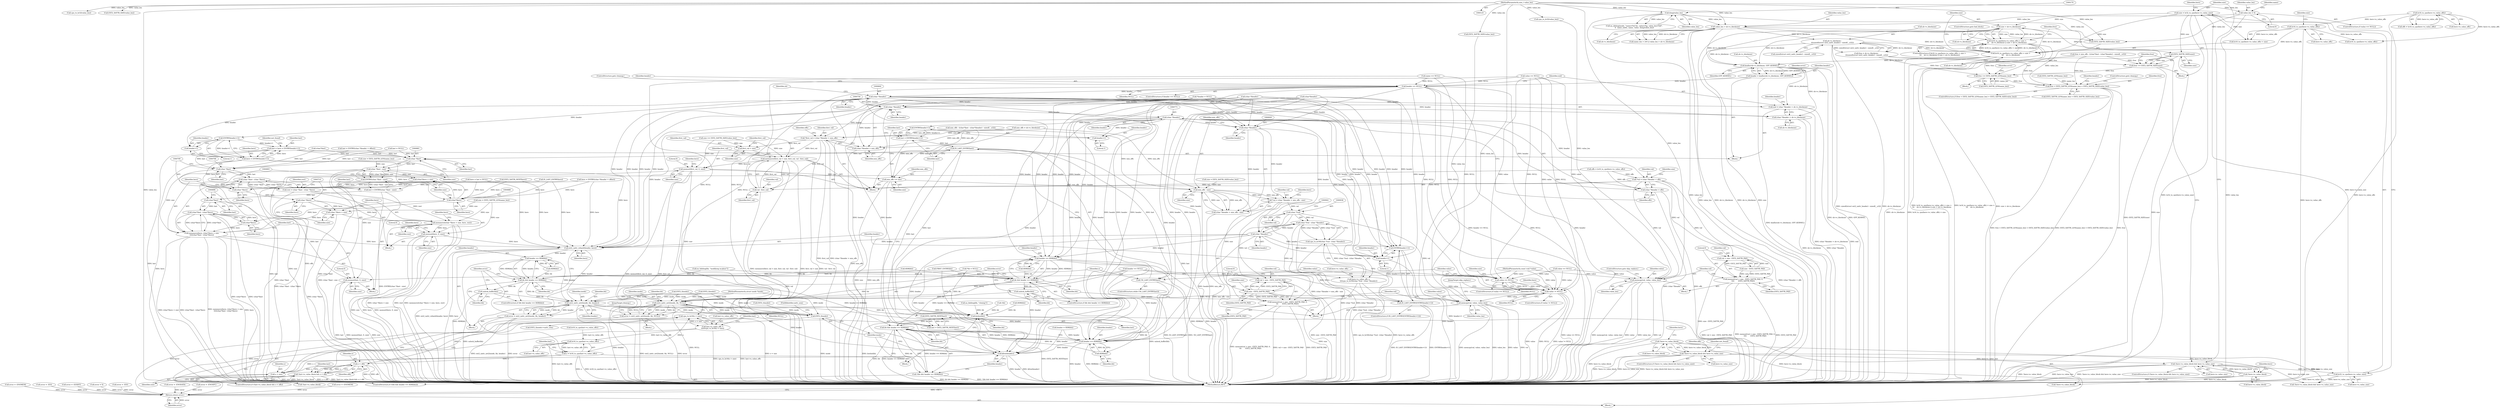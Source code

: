 digraph "0_linux_be0726d33cb8f411945884664924bed3cb8c70ee_10@pointer" {
"1000509" [label="(Call,size > sb->s_blocksize)"];
"1000491" [label="(Call,size = le32_to_cpu(here->e_value_size))"];
"1000493" [label="(Call,le32_to_cpu(here->e_value_size))"];
"1000481" [label="(Call,!here->e_value_block && here->e_value_size)"];
"1000482" [label="(Call,!here->e_value_block)"];
"1000312" [label="(Call,!here->e_value_block)"];
"1000311" [label="(Call,!here->e_value_block && here->e_value_size)"];
"1000499" [label="(Call,le16_to_cpu(here->e_value_offs) + size > \n\t\t\t    sb->s_blocksize)"];
"1000501" [label="(Call,le16_to_cpu(here->e_value_offs))"];
"1000323" [label="(Call,le16_to_cpu(here->e_value_offs))"];
"1000435" [label="(Call,sb->s_blocksize -\n\t\t\tsizeof(struct ext2_xattr_header) - sizeof(__u32))"];
"1000195" [label="(Call,value_len > sb->s_blocksize)"];
"1000169" [label="(Call,(long)value_len)"];
"1000130" [label="(MethodParameterIn,size_t value_len)"];
"1000176" [label="(Call,value_len = 0)"];
"1000498" [label="(Call,le16_to_cpu(here->e_value_offs) + size > \n\t\t\t    sb->s_blocksize || size > sb->s_blocksize)"];
"1000517" [label="(Call,EXT2_XATTR_SIZE(size))"];
"1000515" [label="(Call,free += EXT2_XATTR_SIZE(size))"];
"1000519" [label="(Call,free += EXT2_XATTR_LEN(name_len))"];
"1000528" [label="(Call,free < EXT2_XATTR_LEN(name_len) + EXT2_XATTR_SIZE(value_len))"];
"1000646" [label="(Call,kzalloc(sb->s_blocksize, GFP_KERNEL))"];
"1000644" [label="(Call,header = kzalloc(sb->s_blocksize, GFP_KERNEL))"];
"1000656" [label="(Call,header == NULL)"];
"1000663" [label="(Call,(char *)header)"];
"1000660" [label="(Call,end = (char *)header + sb->s_blocksize)"];
"1000662" [label="(Call,(char *)header + sb->s_blocksize)"];
"1000689" [label="(Call,ENTRY(header+1))"];
"1000685" [label="(Call,last = here = ENTRY(header+1))"];
"1000705" [label="(Call,(char *)last)"];
"1000704" [label="(Call,(char *)last - (char *)here)"];
"1000702" [label="(Call,rest = (char *)last - (char *)here)"];
"1000711" [label="(Call,memmove((char *)here + size, here, rest))"];
"1000719" [label="(Call,memset(here, 0, size))"];
"1000980" [label="(Call,ext2_xattr_rehash(header, here))"];
"1000986" [label="(Call,header == HDR(bh))"];
"1000984" [label="(Call,bh && header == HDR(bh))"];
"1000990" [label="(Call,unlock_buffer(bh))"];
"1000994" [label="(Call,ext2_xattr_set2(inode, bh, header))"];
"1000992" [label="(Call,error = ext2_xattr_set2(inode, bh, header))"];
"1001017" [label="(Return,return error;)"];
"1000999" [label="(Call,brelse(bh))"];
"1001003" [label="(Call,bh && header == HDR(bh))"];
"1001002" [label="(Call,!(bh && header == HDR(bh)))"];
"1001007" [label="(Call,HDR(bh))"];
"1001005" [label="(Call,header == HDR(bh))"];
"1001009" [label="(Call,kfree(header))"];
"1001014" [label="(Call,EXT2_I(inode))"];
"1000880" [label="(Call,(char *)last)"];
"1000879" [label="(Call,(char *)last - size)"];
"1000878" [label="(Call,ENTRY((char *)last - size))"];
"1000876" [label="(Call,last = ENTRY((char *)last - size))"];
"1000892" [label="(Call,(char*)last)"];
"1000891" [label="(Call,(char*)last - (char*)here)"];
"1000884" [label="(Call,memmove(here, (char*)here + size,\n\t\t\t\t(char*)last - (char*)here))"];
"1000898" [label="(Call,memset(last, 0, size))"];
"1000886" [label="(Call,(char*)here + size)"];
"1000687" [label="(Call,here = ENTRY(header+1))"];
"1000708" [label="(Call,(char *)here)"];
"1000713" [label="(Call,(char *)here)"];
"1000712" [label="(Call,(char *)here + size)"];
"1000887" [label="(Call,(char*)here)"];
"1000895" [label="(Call,(char*)here)"];
"1000690" [label="(Call,header+1)"];
"1000755" [label="(Call,(char *)header)"];
"1000752" [label="(Call,*first_val = (char *)header + min_offs)"];
"1000807" [label="(Call,memmove(first_val + size, first_val, val - first_val))"];
"1000815" [label="(Call,memset(first_val, 0, size))"];
"1000824" [label="(Call,min_offs += size)"];
"1000928" [label="(Call,min_offs - size)"];
"1000922" [label="(Call,*val = (char *)header + min_offs - size)"];
"1000937" [label="(Call,(char *)val)"];
"1000936" [label="(Call,(char *)val - (char *)header)"];
"1000935" [label="(Call,cpu_to_le16((char *)val - (char *)header))"];
"1000931" [label="(Call,here->e_value_offs =\n\t\t\t\tcpu_to_le16((char *)val - (char *)header))"];
"1000943" [label="(Call,memset(val + size - EXT2_XATTR_PAD, 0,\n\t\t\t       EXT2_XATTR_PAD))"];
"1000944" [label="(Call,val + size - EXT2_XATTR_PAD)"];
"1000951" [label="(Call,memcpy(val, value, value_len))"];
"1000924" [label="(Call,(char *)header + min_offs - size)"];
"1000946" [label="(Call,size - EXT2_XATTR_PAD)"];
"1000858" [label="(Call,cpu_to_le16(o + size))"];
"1000854" [label="(Call,last->e_value_offs =\n\t\t\t\t\t\tcpu_to_le16(o + size))"];
"1000841" [label="(Call,le16_to_cpu(last->e_value_offs))"];
"1000839" [label="(Call,o = le16_to_cpu(last->e_value_offs))"];
"1000851" [label="(Call,o < offs)"];
"1000846" [label="(Call,!last->e_value_block && o < offs)"];
"1000859" [label="(Call,o + size)"];
"1000808" [label="(Call,first_val + size)"];
"1000812" [label="(Call,val - first_val)"];
"1000754" [label="(Call,(char *)header + min_offs)"];
"1000770" [label="(Call,(char *)header)"];
"1000767" [label="(Call,*val = (char *)header + offs)"];
"1000794" [label="(Call,memset(val + size - EXT2_XATTR_PAD, 0,\n\t\t\t\t       EXT2_XATTR_PAD))"];
"1000795" [label="(Call,val + size - EXT2_XATTR_PAD)"];
"1000802" [label="(Call,memcpy(val, value, value_len))"];
"1000769" [label="(Call,(char *)header + offs)"];
"1000829" [label="(Call,ENTRY(header+1))"];
"1000827" [label="(Call,last = ENTRY(header+1))"];
"1000835" [label="(Call,IS_LAST_ENTRY(last))"];
"1000834" [label="(Call,!IS_LAST_ENTRY(last))"];
"1000864" [label="(Call,EXT2_XATTR_NEXT(last))"];
"1000862" [label="(Call,last = EXT2_XATTR_NEXT(last))"];
"1000830" [label="(Call,header+1)"];
"1000925" [label="(Call,(char *)header)"];
"1000940" [label="(Call,(char *)header)"];
"1000958" [label="(Call,ENTRY(header+1))"];
"1000957" [label="(Call,IS_LAST_ENTRY(ENTRY(header+1)))"];
"1000959" [label="(Call,header+1)"];
"1000966" [label="(Call,header == HDR(bh))"];
"1000964" [label="(Call,bh && header == HDR(bh))"];
"1000970" [label="(Call,unlock_buffer(bh))"];
"1000974" [label="(Call,ext2_xattr_set2(inode, bh, NULL))"];
"1000972" [label="(Call,error = ext2_xattr_set2(inode, bh, NULL))"];
"1000867" [label="(Call,value == NULL)"];
"1000903" [label="(Call,value != NULL)"];
"1000742" [label="(Call,!here->e_value_block && here->e_value_size)"];
"1000645" [label="(Identifier,header)"];
"1000126" [label="(MethodParameterIn,struct inode *inode)"];
"1000966" [label="(Call,header == HDR(bh))"];
"1000692" [label="(Literal,1)"];
"1000499" [label="(Call,le16_to_cpu(here->e_value_offs) + size > \n\t\t\t    sb->s_blocksize)"];
"1000801" [label="(Identifier,EXT2_XATTR_PAD)"];
"1000944" [label="(Call,val + size - EXT2_XATTR_PAD)"];
"1000858" [label="(Call,cpu_to_le16(o + size))"];
"1000953" [label="(Identifier,value)"];
"1000503" [label="(Identifier,here)"];
"1000530" [label="(Call,EXT2_XATTR_LEN(name_len) + EXT2_XATTR_SIZE(value_len))"];
"1000968" [label="(Call,HDR(bh))"];
"1000861" [label="(Identifier,size)"];
"1000655" [label="(ControlStructure,if (header == NULL))"];
"1000834" [label="(Call,!IS_LAST_ENTRY(last))"];
"1000707" [label="(Identifier,last)"];
"1001009" [label="(Call,kfree(header))"];
"1000685" [label="(Call,last = here = ENTRY(header+1))"];
"1000718" [label="(Identifier,rest)"];
"1000197" [label="(Call,sb->s_blocksize)"];
"1000965" [label="(Identifier,bh)"];
"1000491" [label="(Call,size = le32_to_cpu(here->e_value_size))"];
"1000901" [label="(Identifier,size)"];
"1000932" [label="(Call,here->e_value_offs)"];
"1000312" [label="(Call,!here->e_value_block)"];
"1000452" [label="(Call,error = -ENODATA)"];
"1000493" [label="(Call,le32_to_cpu(here->e_value_size))"];
"1000988" [label="(Call,HDR(bh))"];
"1000943" [label="(Call,memset(val + size - EXT2_XATTR_PAD, 0,\n\t\t\t       EXT2_XATTR_PAD))"];
"1000813" [label="(Identifier,val)"];
"1000446" [label="(Call,last = NULL)"];
"1000140" [label="(Call,*bh = NULL)"];
"1000520" [label="(Identifier,free)"];
"1000783" [label="(Call,size == EXT2_XATTR_SIZE(value_len))"];
"1000767" [label="(Call,*val = (char *)header + offs)"];
"1000646" [label="(Call,kzalloc(sb->s_blocksize, GFP_KERNEL))"];
"1000971" [label="(Identifier,bh)"];
"1000665" [label="(Identifier,header)"];
"1000470" [label="(Block,)"];
"1000487" [label="(Identifier,here)"];
"1000480" [label="(ControlStructure,if (!here->e_value_block && here->e_value_size))"];
"1000841" [label="(Call,le16_to_cpu(last->e_value_offs))"];
"1000805" [label="(Identifier,value_len)"];
"1000708" [label="(Call,(char *)here)"];
"1000911" [label="(Call,cpu_to_le32(value_len))"];
"1000435" [label="(Call,sb->s_blocksize -\n\t\t\tsizeof(struct ext2_xattr_header) - sizeof(__u32))"];
"1000500" [label="(Call,le16_to_cpu(here->e_value_offs) + size)"];
"1000892" [label="(Call,(char*)last)"];
"1000931" [label="(Call,here->e_value_offs =\n\t\t\t\tcpu_to_le16((char *)val - (char *)header))"];
"1000537" [label="(Identifier,header)"];
"1000529" [label="(Identifier,free)"];
"1000964" [label="(Call,bh && header == HDR(bh))"];
"1000867" [label="(Call,value == NULL)"];
"1000523" [label="(Call,error = -ENOSPC)"];
"1000667" [label="(Identifier,sb)"];
"1000792" [label="(Call,cpu_to_le32(value_len))"];
"1000970" [label="(Call,unlock_buffer(bh))"];
"1000752" [label="(Call,*first_val = (char *)header + min_offs)"];
"1000586" [label="(Call,error = -ENOMEM)"];
"1001005" [label="(Call,header == HDR(bh))"];
"1000909" [label="(Identifier,here)"];
"1000291" [label="(Call,FIRST_ENTRY(bh))"];
"1001018" [label="(Identifier,error)"];
"1000973" [label="(Identifier,error)"];
"1000531" [label="(Call,EXT2_XATTR_LEN(name_len))"];
"1001019" [label="(MethodReturn,RET)"];
"1000957" [label="(Call,IS_LAST_ENTRY(ENTRY(header+1)))"];
"1000703" [label="(Identifier,rest)"];
"1000984" [label="(Call,bh && header == HDR(bh))"];
"1000647" [label="(Call,sb->s_blocksize)"];
"1000335" [label="(Identifier,not_found)"];
"1000524" [label="(Identifier,error)"];
"1000173" [label="(Call,value == NULL)"];
"1001017" [label="(Return,return error;)"];
"1000961" [label="(Literal,1)"];
"1000837" [label="(Block,)"];
"1000940" [label="(Call,(char *)header)"];
"1000321" [label="(Call,offs = le16_to_cpu(here->e_value_offs))"];
"1000671" [label="(Identifier,header)"];
"1000423" [label="(Call,(char*)last)"];
"1000719" [label="(Call,memset(here, 0, size))"];
"1000510" [label="(Identifier,size)"];
"1000772" [label="(Identifier,header)"];
"1000528" [label="(Call,free < EXT2_XATTR_LEN(name_len) + EXT2_XATTR_SIZE(value_len))"];
"1000172" [label="(ControlStructure,if (value == NULL))"];
"1000697" [label="(Call,size = EXT2_XATTR_LEN(name_len))"];
"1001015" [label="(Identifier,inode)"];
"1000433" [label="(Call,free = sb->s_blocksize -\n\t\t\tsizeof(struct ext2_xattr_header) - sizeof(__u32))"];
"1000890" [label="(Identifier,size)"];
"1000897" [label="(Identifier,here)"];
"1000651" [label="(Call,error = -ENOMEM)"];
"1000832" [label="(Literal,1)"];
"1000809" [label="(Identifier,first_val)"];
"1000711" [label="(Call,memmove((char *)here + size, here, rest))"];
"1000444" [label="(Call,here = last = NULL)"];
"1000511" [label="(Call,sb->s_blocksize)"];
"1000855" [label="(Call,last->e_value_offs)"];
"1000836" [label="(Identifier,last)"];
"1000974" [label="(Call,ext2_xattr_set2(inode, bh, NULL))"];
"1000891" [label="(Call,(char*)last - (char*)here)"];
"1000902" [label="(ControlStructure,if (value != NULL))"];
"1000465" [label="(Call,value == NULL)"];
"1000762" [label="(Call,le16_to_cpu(here->e_value_offs))"];
"1000951" [label="(Call,memcpy(val, value, value_len))"];
"1001001" [label="(ControlStructure,if (!(bh && header == HDR(bh))))"];
"1000785" [label="(Call,EXT2_XATTR_SIZE(value_len))"];
"1000281" [label="(Call,EXT2_I(inode))"];
"1000666" [label="(Call,sb->s_blocksize)"];
"1000657" [label="(Identifier,header)"];
"1000950" [label="(Identifier,EXT2_XATTR_PAD)"];
"1000494" [label="(Call,here->e_value_size)"];
"1000171" [label="(Identifier,value_len)"];
"1000694" [label="(Identifier,not_found)"];
"1000933" [label="(Identifier,here)"];
"1001008" [label="(Identifier,bh)"];
"1000958" [label="(Call,ENTRY(header+1))"];
"1001007" [label="(Call,HDR(bh))"];
"1000853" [label="(Identifier,offs)"];
"1000860" [label="(Identifier,o)"];
"1000690" [label="(Call,header+1)"];
"1000919" [label="(Call,EXT2_XATTR_SIZE(value_len))"];
"1000831" [label="(Identifier,header)"];
"1000323" [label="(Call,le16_to_cpu(here->e_value_offs))"];
"1000796" [label="(Identifier,val)"];
"1000898" [label="(Call,memset(last, 0, size))"];
"1001016" [label="(FieldIdentifier,xattr_sem)"];
"1000962" [label="(Block,)"];
"1000854" [label="(Call,last->e_value_offs =\n\t\t\t\t\t\tcpu_to_le16(o + size))"];
"1000501" [label="(Call,le16_to_cpu(here->e_value_offs))"];
"1000840" [label="(Identifier,o)"];
"1000691" [label="(Identifier,header)"];
"1000830" [label="(Call,header+1)"];
"1000994" [label="(Call,ext2_xattr_set2(inode, bh, header))"];
"1001010" [label="(Identifier,header)"];
"1000915" [label="(Block,)"];
"1000845" [label="(ControlStructure,if (!last->e_value_block && o < offs))"];
"1000514" [label="(ControlStructure,goto bad_block;)"];
"1000191" [label="(Call,name_len > 255 || value_len > sb->s_blocksize)"];
"1000482" [label="(Call,!here->e_value_block)"];
"1000695" [label="(Block,)"];
"1000725" [label="(Identifier,here)"];
"1000879" [label="(Call,(char *)last - size)"];
"1000929" [label="(Identifier,min_offs)"];
"1000859" [label="(Call,o + size)"];
"1000812" [label="(Call,val - first_val)"];
"1000439" [label="(Call,sizeof(struct ext2_xattr_header) - sizeof(__u32))"];
"1000717" [label="(Identifier,here)"];
"1000132" [label="(Block,)"];
"1000481" [label="(Call,!here->e_value_block && here->e_value_size)"];
"1000899" [label="(Identifier,last)"];
"1001006" [label="(Identifier,header)"];
"1000880" [label="(Call,(char *)last)"];
"1000757" [label="(Identifier,header)"];
"1000722" [label="(Identifier,size)"];
"1000864" [label="(Call,EXT2_XATTR_NEXT(last))"];
"1000662" [label="(Call,(char *)header + sb->s_blocksize)"];
"1000927" [label="(Identifier,header)"];
"1000527" [label="(ControlStructure,if (free < EXT2_XATTR_LEN(name_len) + EXT2_XATTR_SIZE(value_len)))"];
"1000211" [label="(Call,EXT2_I(inode))"];
"1000963" [label="(ControlStructure,if (bh && header == HDR(bh)))"];
"1000743" [label="(Call,!here->e_value_block)"];
"1000797" [label="(Call,size - EXT2_XATTR_PAD)"];
"1000807" [label="(Call,memmove(first_val + size, first_val, val - first_val))"];
"1000949" [label="(Literal,0)"];
"1000656" [label="(Call,header == NULL)"];
"1000509" [label="(Call,size > sb->s_blocksize)"];
"1000794" [label="(Call,memset(val + size - EXT2_XATTR_PAD, 0,\n\t\t\t\t       EXT2_XATTR_PAD))"];
"1000634" [label="(Call,last = ENTRY((char *)header + offset))"];
"1000894" [label="(Identifier,last)"];
"1000284" [label="(Call,error = -EIO)"];
"1000301" [label="(Call,EXT2_XATTR_NEXT(here))"];
"1000982" [label="(Identifier,here)"];
"1000643" [label="(Block,)"];
"1000129" [label="(MethodParameterIn,const void *value)"];
"1000856" [label="(Identifier,last)"];
"1001013" [label="(Call,EXT2_I(inode)->xattr_sem)"];
"1000976" [label="(Identifier,bh)"];
"1000905" [label="(Identifier,NULL)"];
"1000754" [label="(Call,(char *)header + min_offs)"];
"1000317" [label="(Identifier,here)"];
"1000849" [label="(Identifier,last)"];
"1000246" [label="(Call,HDR(bh))"];
"1000178" [label="(Literal,0)"];
"1000560" [label="(Call,ea_bdebug(bh, \"modifying in-place\"))"];
"1000506" [label="(Call,sb->s_blocksize)"];
"1000828" [label="(Identifier,last)"];
"1000936" [label="(Call,(char *)val - (char *)header)"];
"1000806" [label="(ControlStructure,goto skip_replace;)"];
"1000873" [label="(Identifier,size)"];
"1000489" [label="(Block,)"];
"1000939" [label="(Identifier,val)"];
"1000689" [label="(Call,ENTRY(header+1))"];
"1000702" [label="(Call,rest = (char *)last - (char *)here)"];
"1000981" [label="(Identifier,header)"];
"1000955" [label="(JumpTarget,skip_replace:)"];
"1000196" [label="(Identifier,value_len)"];
"1000870" [label="(Block,)"];
"1000877" [label="(Identifier,last)"];
"1000996" [label="(Identifier,bh)"];
"1000295" [label="(Call,IS_LAST_ENTRY(here))"];
"1000516" [label="(Identifier,free)"];
"1000975" [label="(Identifier,inode)"];
"1000959" [label="(Call,header+1)"];
"1000483" [label="(Call,here->e_value_block)"];
"1000923" [label="(Identifier,val)"];
"1000980" [label="(Call,ext2_xattr_rehash(header, here))"];
"1000983" [label="(ControlStructure,if (bh && header == HDR(bh)))"];
"1000518" [label="(Identifier,size)"];
"1000519" [label="(Call,free += EXT2_XATTR_LEN(name_len))"];
"1000597" [label="(Call,HDR(bh))"];
"1000922" [label="(Call,*val = (char *)header + min_offs - size)"];
"1000935" [label="(Call,cpu_to_le16((char *)val - (char *)header))"];
"1000650" [label="(Identifier,GFP_KERNEL)"];
"1001002" [label="(Call,!(bh && header == HDR(bh)))"];
"1000811" [label="(Identifier,first_val)"];
"1000773" [label="(Identifier,offs)"];
"1000808" [label="(Call,first_val + size)"];
"1000895" [label="(Call,(char*)here)"];
"1000885" [label="(Identifier,here)"];
"1000169" [label="(Call,(long)value_len)"];
"1000993" [label="(Identifier,error)"];
"1000990" [label="(Call,unlock_buffer(bh))"];
"1000803" [label="(Identifier,val)"];
"1000498" [label="(Call,le16_to_cpu(here->e_value_offs) + size > \n\t\t\t    sb->s_blocksize || size > sb->s_blocksize)"];
"1000638" [label="(Call,(char *)header)"];
"1000967" [label="(Identifier,header)"];
"1000999" [label="(Call,brelse(bh))"];
"1000426" [label="(Call,(char*)header)"];
"1000591" [label="(Call,header == NULL)"];
"1000760" [label="(Call,offs = le16_to_cpu(here->e_value_offs))"];
"1000795" [label="(Call,val + size - EXT2_XATTR_PAD)"];
"1000177" [label="(Identifier,value_len)"];
"1000868" [label="(Identifier,value)"];
"1000660" [label="(Call,end = (char *)header + sb->s_blocksize)"];
"1000946" [label="(Call,size - EXT2_XATTR_PAD)"];
"1000195" [label="(Call,value_len > sb->s_blocksize)"];
"1000130" [label="(MethodParameterIn,size_t value_len)"];
"1000824" [label="(Call,min_offs += size)"];
"1000316" [label="(Call,here->e_value_size)"];
"1000712" [label="(Call,(char *)here + size)"];
"1000887" [label="(Call,(char*)here)"];
"1000997" [label="(Identifier,header)"];
"1000800" [label="(Literal,0)"];
"1000721" [label="(Literal,0)"];
"1000930" [label="(Identifier,size)"];
"1000882" [label="(Identifier,last)"];
"1000659" [label="(ControlStructure,goto cleanup;)"];
"1000517" [label="(Call,EXT2_XATTR_SIZE(size))"];
"1000403" [label="(Call,le16_to_cpu(last->e_value_offs))"];
"1000644" [label="(Call,header = kzalloc(sb->s_blocksize, GFP_KERNEL))"];
"1000686" [label="(Identifier,last)"];
"1000816" [label="(Identifier,first_val)"];
"1000688" [label="(Identifier,here)"];
"1000492" [label="(Identifier,size)"];
"1000815" [label="(Call,memset(first_val, 0, size))"];
"1000827" [label="(Call,last = ENTRY(header+1))"];
"1000770" [label="(Call,(char *)header)"];
"1000835" [label="(Call,IS_LAST_ENTRY(last))"];
"1000713" [label="(Call,(char *)here)"];
"1000954" [label="(Identifier,value_len)"];
"1000865" [label="(Identifier,last)"];
"1000324" [label="(Call,here->e_value_offs)"];
"1000998" [label="(JumpTarget,cleanup:)"];
"1000817" [label="(Literal,0)"];
"1000948" [label="(Identifier,EXT2_XATTR_PAD)"];
"1000471" [label="(Call,error = -EEXIST)"];
"1001000" [label="(Identifier,bh)"];
"1000310" [label="(ControlStructure,if (!here->e_value_block && here->e_value_size))"];
"1000715" [label="(Identifier,here)"];
"1000687" [label="(Call,here = ENTRY(header+1))"];
"1000852" [label="(Identifier,o)"];
"1000497" [label="(ControlStructure,if (le16_to_cpu(here->e_value_offs) + size > \n\t\t\t    sb->s_blocksize || size > sb->s_blocksize))"];
"1000960" [label="(Identifier,header)"];
"1000244" [label="(Call,header = HDR(bh))"];
"1000889" [label="(Identifier,here)"];
"1000804" [label="(Identifier,value)"];
"1000180" [label="(Call,name == NULL)"];
"1000461" [label="(Call,error = 0)"];
"1000942" [label="(Identifier,header)"];
"1000533" [label="(Call,EXT2_XATTR_SIZE(value_len))"];
"1000992" [label="(Call,error = ext2_xattr_set2(inode, bh, header))"];
"1000977" [label="(Identifier,NULL)"];
"1000322" [label="(Identifier,offs)"];
"1000705" [label="(Call,(char *)last)"];
"1000904" [label="(Identifier,value)"];
"1000144" [label="(Call,*header = NULL)"];
"1000436" [label="(Call,sb->s_blocksize)"];
"1000515" [label="(Call,free += EXT2_XATTR_SIZE(size))"];
"1000924" [label="(Call,(char *)header + min_offs - size)"];
"1000750" [label="(Block,)"];
"1000851" [label="(Call,o < offs)"];
"1000847" [label="(Call,!last->e_value_block)"];
"1000652" [label="(Identifier,error)"];
"1000758" [label="(Identifier,min_offs)"];
"1001004" [label="(Identifier,bh)"];
"1000886" [label="(Call,(char*)here + size)"];
"1000176" [label="(Call,value_len = 0)"];
"1000753" [label="(Identifier,first_val)"];
"1000220" [label="(Call,EXT2_I(inode))"];
"1000576" [label="(Call,ea_bdebug(bh, \"cloning\"))"];
"1001003" [label="(Call,bh && header == HDR(bh))"];
"1000313" [label="(Call,here->e_value_block)"];
"1000710" [label="(Identifier,here)"];
"1000818" [label="(Identifier,size)"];
"1000761" [label="(Identifier,offs)"];
"1000755" [label="(Call,(char *)header)"];
"1000956" [label="(ControlStructure,if (IS_LAST_ENTRY(ENTRY(header+1))))"];
"1000995" [label="(Identifier,inode)"];
"1000937" [label="(Call,(char *)val)"];
"1000945" [label="(Identifier,val)"];
"1000925" [label="(Call,(char *)header)"];
"1000952" [label="(Identifier,val)"];
"1000866" [label="(ControlStructure,if (value == NULL))"];
"1000502" [label="(Call,here->e_value_offs)"];
"1000903" [label="(Call,value != NULL)"];
"1000223" [label="(Call,error = -EIO)"];
"1000821" [label="(Identifier,here)"];
"1000769" [label="(Call,(char *)header + offs)"];
"1000716" [label="(Identifier,size)"];
"1000814" [label="(Identifier,first_val)"];
"1000862" [label="(Call,last = EXT2_XATTR_NEXT(last))"];
"1000829" [label="(Call,ENTRY(header+1))"];
"1000617" [label="(Call,here = ENTRY((char *)header + offset))"];
"1000419" [label="(Call,min_offs - ((char*)last - (char*)header) - sizeof(__u32))"];
"1000658" [label="(Identifier,NULL)"];
"1000846" [label="(Call,!last->e_value_block && o < offs)"];
"1000768" [label="(Identifier,val)"];
"1000991" [label="(Identifier,bh)"];
"1000810" [label="(Identifier,size)"];
"1000869" [label="(Identifier,NULL)"];
"1000884" [label="(Call,memmove(here, (char*)here + size,\n\t\t\t\t(char*)last - (char*)here))"];
"1000985" [label="(Identifier,bh)"];
"1000802" [label="(Call,memcpy(val, value, value_len))"];
"1000505" [label="(Identifier,size)"];
"1000720" [label="(Identifier,here)"];
"1000825" [label="(Identifier,min_offs)"];
"1000842" [label="(Call,last->e_value_offs)"];
"1000704" [label="(Call,(char *)last - (char *)here)"];
"1000883" [label="(Identifier,size)"];
"1000928" [label="(Call,min_offs - size)"];
"1000535" [label="(ControlStructure,goto cleanup;)"];
"1000972" [label="(Call,error = ext2_xattr_set2(inode, bh, NULL))"];
"1000787" [label="(Block,)"];
"1000900" [label="(Literal,0)"];
"1000163" [label="(Call,ea_idebug(inode, \"name=%d.%s, value=%p, value_len=%ld\",\n\t\t  name_index, name, value, (long)value_len))"];
"1000311" [label="(Call,!here->e_value_block && here->e_value_size)"];
"1000661" [label="(Identifier,end)"];
"1000776" [label="(Identifier,size)"];
"1000833" [label="(ControlStructure,while (!IS_LAST_ENTRY(last)))"];
"1000878" [label="(Call,ENTRY((char *)last - size))"];
"1000417" [label="(Call,free = min_offs - ((char*)last - (char*)header) - sizeof(__u32))"];
"1000663" [label="(Call,(char *)header)"];
"1000839" [label="(Call,o = le16_to_cpu(last->e_value_offs))"];
"1000917" [label="(Call,size = EXT2_XATTR_SIZE(value_len))"];
"1000181" [label="(Identifier,name)"];
"1001014" [label="(Call,EXT2_I(inode))"];
"1000521" [label="(Call,EXT2_XATTR_LEN(name_len))"];
"1000486" [label="(Call,here->e_value_size)"];
"1000979" [label="(Block,)"];
"1000986" [label="(Call,header == HDR(bh))"];
"1000152" [label="(Call,min_offs = sb->s_blocksize)"];
"1000872" [label="(Call,size = EXT2_XATTR_LEN(name_len))"];
"1000826" [label="(Identifier,size)"];
"1000947" [label="(Identifier,size)"];
"1000876" [label="(Call,last = ENTRY((char *)last - size))"];
"1000863" [label="(Identifier,last)"];
"1000987" [label="(Identifier,header)"];
"1000228" [label="(Call,!bh)"];
"1000509" -> "1000498"  [label="AST: "];
"1000509" -> "1000511"  [label="CFG: "];
"1000510" -> "1000509"  [label="AST: "];
"1000511" -> "1000509"  [label="AST: "];
"1000498" -> "1000509"  [label="CFG: "];
"1000509" -> "1001019"  [label="DDG: sb->s_blocksize"];
"1000509" -> "1001019"  [label="DDG: size"];
"1000509" -> "1000498"  [label="DDG: size"];
"1000509" -> "1000498"  [label="DDG: sb->s_blocksize"];
"1000491" -> "1000509"  [label="DDG: size"];
"1000499" -> "1000509"  [label="DDG: sb->s_blocksize"];
"1000509" -> "1000517"  [label="DDG: size"];
"1000509" -> "1000646"  [label="DDG: sb->s_blocksize"];
"1000491" -> "1000489"  [label="AST: "];
"1000491" -> "1000493"  [label="CFG: "];
"1000492" -> "1000491"  [label="AST: "];
"1000493" -> "1000491"  [label="AST: "];
"1000503" -> "1000491"  [label="CFG: "];
"1000491" -> "1001019"  [label="DDG: le32_to_cpu(here->e_value_size)"];
"1000493" -> "1000491"  [label="DDG: here->e_value_size"];
"1000491" -> "1000499"  [label="DDG: size"];
"1000491" -> "1000500"  [label="DDG: size"];
"1000491" -> "1000517"  [label="DDG: size"];
"1000493" -> "1000494"  [label="CFG: "];
"1000494" -> "1000493"  [label="AST: "];
"1000493" -> "1001019"  [label="DDG: here->e_value_size"];
"1000481" -> "1000493"  [label="DDG: here->e_value_size"];
"1000493" -> "1000742"  [label="DDG: here->e_value_size"];
"1000481" -> "1000480"  [label="AST: "];
"1000481" -> "1000482"  [label="CFG: "];
"1000481" -> "1000486"  [label="CFG: "];
"1000482" -> "1000481"  [label="AST: "];
"1000486" -> "1000481"  [label="AST: "];
"1000492" -> "1000481"  [label="CFG: "];
"1000520" -> "1000481"  [label="CFG: "];
"1000481" -> "1001019"  [label="DDG: here->e_value_size"];
"1000481" -> "1001019"  [label="DDG: !here->e_value_block && here->e_value_size"];
"1000481" -> "1001019"  [label="DDG: !here->e_value_block"];
"1000482" -> "1000481"  [label="DDG: here->e_value_block"];
"1000311" -> "1000481"  [label="DDG: here->e_value_size"];
"1000481" -> "1000742"  [label="DDG: here->e_value_size"];
"1000482" -> "1000483"  [label="CFG: "];
"1000483" -> "1000482"  [label="AST: "];
"1000487" -> "1000482"  [label="CFG: "];
"1000482" -> "1001019"  [label="DDG: here->e_value_block"];
"1000312" -> "1000482"  [label="DDG: here->e_value_block"];
"1000482" -> "1000743"  [label="DDG: here->e_value_block"];
"1000312" -> "1000311"  [label="AST: "];
"1000312" -> "1000313"  [label="CFG: "];
"1000313" -> "1000312"  [label="AST: "];
"1000317" -> "1000312"  [label="CFG: "];
"1000311" -> "1000312"  [label="CFG: "];
"1000312" -> "1001019"  [label="DDG: here->e_value_block"];
"1000312" -> "1000311"  [label="DDG: here->e_value_block"];
"1000312" -> "1000743"  [label="DDG: here->e_value_block"];
"1000311" -> "1000310"  [label="AST: "];
"1000311" -> "1000316"  [label="CFG: "];
"1000316" -> "1000311"  [label="AST: "];
"1000322" -> "1000311"  [label="CFG: "];
"1000335" -> "1000311"  [label="CFG: "];
"1000311" -> "1001019"  [label="DDG: !here->e_value_block"];
"1000311" -> "1001019"  [label="DDG: here->e_value_size"];
"1000311" -> "1001019"  [label="DDG: !here->e_value_block && here->e_value_size"];
"1000311" -> "1000742"  [label="DDG: here->e_value_size"];
"1000499" -> "1000498"  [label="AST: "];
"1000499" -> "1000506"  [label="CFG: "];
"1000500" -> "1000499"  [label="AST: "];
"1000506" -> "1000499"  [label="AST: "];
"1000510" -> "1000499"  [label="CFG: "];
"1000498" -> "1000499"  [label="CFG: "];
"1000499" -> "1001019"  [label="DDG: sb->s_blocksize"];
"1000499" -> "1001019"  [label="DDG: le16_to_cpu(here->e_value_offs) + size"];
"1000499" -> "1000498"  [label="DDG: le16_to_cpu(here->e_value_offs) + size"];
"1000499" -> "1000498"  [label="DDG: sb->s_blocksize"];
"1000501" -> "1000499"  [label="DDG: here->e_value_offs"];
"1000435" -> "1000499"  [label="DDG: sb->s_blocksize"];
"1000195" -> "1000499"  [label="DDG: sb->s_blocksize"];
"1000499" -> "1000646"  [label="DDG: sb->s_blocksize"];
"1000501" -> "1000500"  [label="AST: "];
"1000501" -> "1000502"  [label="CFG: "];
"1000502" -> "1000501"  [label="AST: "];
"1000505" -> "1000501"  [label="CFG: "];
"1000501" -> "1001019"  [label="DDG: here->e_value_offs"];
"1000501" -> "1000500"  [label="DDG: here->e_value_offs"];
"1000323" -> "1000501"  [label="DDG: here->e_value_offs"];
"1000501" -> "1000762"  [label="DDG: here->e_value_offs"];
"1000323" -> "1000321"  [label="AST: "];
"1000323" -> "1000324"  [label="CFG: "];
"1000324" -> "1000323"  [label="AST: "];
"1000321" -> "1000323"  [label="CFG: "];
"1000323" -> "1001019"  [label="DDG: here->e_value_offs"];
"1000323" -> "1000321"  [label="DDG: here->e_value_offs"];
"1000323" -> "1000762"  [label="DDG: here->e_value_offs"];
"1000435" -> "1000433"  [label="AST: "];
"1000435" -> "1000439"  [label="CFG: "];
"1000436" -> "1000435"  [label="AST: "];
"1000439" -> "1000435"  [label="AST: "];
"1000433" -> "1000435"  [label="CFG: "];
"1000435" -> "1001019"  [label="DDG: sb->s_blocksize"];
"1000435" -> "1001019"  [label="DDG: sizeof(struct ext2_xattr_header) - sizeof(__u32)"];
"1000435" -> "1000433"  [label="DDG: sb->s_blocksize"];
"1000435" -> "1000433"  [label="DDG: sizeof(struct ext2_xattr_header) - sizeof(__u32)"];
"1000195" -> "1000435"  [label="DDG: sb->s_blocksize"];
"1000435" -> "1000646"  [label="DDG: sb->s_blocksize"];
"1000195" -> "1000191"  [label="AST: "];
"1000195" -> "1000197"  [label="CFG: "];
"1000196" -> "1000195"  [label="AST: "];
"1000197" -> "1000195"  [label="AST: "];
"1000191" -> "1000195"  [label="CFG: "];
"1000195" -> "1001019"  [label="DDG: sb->s_blocksize"];
"1000195" -> "1001019"  [label="DDG: value_len"];
"1000195" -> "1000191"  [label="DDG: value_len"];
"1000195" -> "1000191"  [label="DDG: sb->s_blocksize"];
"1000169" -> "1000195"  [label="DDG: value_len"];
"1000176" -> "1000195"  [label="DDG: value_len"];
"1000130" -> "1000195"  [label="DDG: value_len"];
"1000195" -> "1000533"  [label="DDG: value_len"];
"1000195" -> "1000646"  [label="DDG: sb->s_blocksize"];
"1000169" -> "1000163"  [label="AST: "];
"1000169" -> "1000171"  [label="CFG: "];
"1000170" -> "1000169"  [label="AST: "];
"1000171" -> "1000169"  [label="AST: "];
"1000163" -> "1000169"  [label="CFG: "];
"1000169" -> "1001019"  [label="DDG: value_len"];
"1000169" -> "1000163"  [label="DDG: value_len"];
"1000130" -> "1000169"  [label="DDG: value_len"];
"1000169" -> "1000533"  [label="DDG: value_len"];
"1000130" -> "1000125"  [label="AST: "];
"1000130" -> "1001019"  [label="DDG: value_len"];
"1000130" -> "1000176"  [label="DDG: value_len"];
"1000130" -> "1000533"  [label="DDG: value_len"];
"1000130" -> "1000785"  [label="DDG: value_len"];
"1000130" -> "1000792"  [label="DDG: value_len"];
"1000130" -> "1000802"  [label="DDG: value_len"];
"1000130" -> "1000911"  [label="DDG: value_len"];
"1000130" -> "1000919"  [label="DDG: value_len"];
"1000130" -> "1000951"  [label="DDG: value_len"];
"1000176" -> "1000172"  [label="AST: "];
"1000176" -> "1000178"  [label="CFG: "];
"1000177" -> "1000176"  [label="AST: "];
"1000178" -> "1000176"  [label="AST: "];
"1000181" -> "1000176"  [label="CFG: "];
"1000176" -> "1001019"  [label="DDG: value_len"];
"1000176" -> "1000533"  [label="DDG: value_len"];
"1000498" -> "1000497"  [label="AST: "];
"1000514" -> "1000498"  [label="CFG: "];
"1000516" -> "1000498"  [label="CFG: "];
"1000498" -> "1001019"  [label="DDG: size > sb->s_blocksize"];
"1000498" -> "1001019"  [label="DDG: le16_to_cpu(here->e_value_offs) + size > \n\t\t\t    sb->s_blocksize || size > sb->s_blocksize"];
"1000498" -> "1001019"  [label="DDG: le16_to_cpu(here->e_value_offs) + size > \n\t\t\t    sb->s_blocksize"];
"1000517" -> "1000515"  [label="AST: "];
"1000517" -> "1000518"  [label="CFG: "];
"1000518" -> "1000517"  [label="AST: "];
"1000515" -> "1000517"  [label="CFG: "];
"1000517" -> "1001019"  [label="DDG: size"];
"1000517" -> "1000515"  [label="DDG: size"];
"1000515" -> "1000489"  [label="AST: "];
"1000516" -> "1000515"  [label="AST: "];
"1000520" -> "1000515"  [label="CFG: "];
"1000515" -> "1001019"  [label="DDG: EXT2_XATTR_SIZE(size)"];
"1000433" -> "1000515"  [label="DDG: free"];
"1000417" -> "1000515"  [label="DDG: free"];
"1000515" -> "1000519"  [label="DDG: free"];
"1000519" -> "1000470"  [label="AST: "];
"1000519" -> "1000521"  [label="CFG: "];
"1000520" -> "1000519"  [label="AST: "];
"1000521" -> "1000519"  [label="AST: "];
"1000524" -> "1000519"  [label="CFG: "];
"1000521" -> "1000519"  [label="DDG: name_len"];
"1000433" -> "1000519"  [label="DDG: free"];
"1000417" -> "1000519"  [label="DDG: free"];
"1000519" -> "1000528"  [label="DDG: free"];
"1000528" -> "1000527"  [label="AST: "];
"1000528" -> "1000530"  [label="CFG: "];
"1000529" -> "1000528"  [label="AST: "];
"1000530" -> "1000528"  [label="AST: "];
"1000535" -> "1000528"  [label="CFG: "];
"1000537" -> "1000528"  [label="CFG: "];
"1000528" -> "1001019"  [label="DDG: free < EXT2_XATTR_LEN(name_len) + EXT2_XATTR_SIZE(value_len)"];
"1000528" -> "1001019"  [label="DDG: EXT2_XATTR_LEN(name_len) + EXT2_XATTR_SIZE(value_len)"];
"1000528" -> "1001019"  [label="DDG: free"];
"1000433" -> "1000528"  [label="DDG: free"];
"1000417" -> "1000528"  [label="DDG: free"];
"1000531" -> "1000528"  [label="DDG: name_len"];
"1000533" -> "1000528"  [label="DDG: value_len"];
"1000646" -> "1000644"  [label="AST: "];
"1000646" -> "1000650"  [label="CFG: "];
"1000647" -> "1000646"  [label="AST: "];
"1000650" -> "1000646"  [label="AST: "];
"1000644" -> "1000646"  [label="CFG: "];
"1000646" -> "1001019"  [label="DDG: GFP_KERNEL"];
"1000646" -> "1001019"  [label="DDG: sb->s_blocksize"];
"1000646" -> "1000644"  [label="DDG: sb->s_blocksize"];
"1000646" -> "1000644"  [label="DDG: GFP_KERNEL"];
"1000646" -> "1000660"  [label="DDG: sb->s_blocksize"];
"1000646" -> "1000662"  [label="DDG: sb->s_blocksize"];
"1000644" -> "1000643"  [label="AST: "];
"1000645" -> "1000644"  [label="AST: "];
"1000652" -> "1000644"  [label="CFG: "];
"1000644" -> "1001019"  [label="DDG: kzalloc(sb->s_blocksize, GFP_KERNEL)"];
"1000644" -> "1000656"  [label="DDG: header"];
"1000656" -> "1000655"  [label="AST: "];
"1000656" -> "1000658"  [label="CFG: "];
"1000657" -> "1000656"  [label="AST: "];
"1000658" -> "1000656"  [label="AST: "];
"1000659" -> "1000656"  [label="CFG: "];
"1000661" -> "1000656"  [label="CFG: "];
"1000656" -> "1001019"  [label="DDG: header == NULL"];
"1000656" -> "1001019"  [label="DDG: NULL"];
"1000656" -> "1001019"  [label="DDG: header"];
"1000180" -> "1000656"  [label="DDG: NULL"];
"1000465" -> "1000656"  [label="DDG: NULL"];
"1000656" -> "1000663"  [label="DDG: header"];
"1000656" -> "1000867"  [label="DDG: NULL"];
"1000656" -> "1000903"  [label="DDG: NULL"];
"1000656" -> "1000974"  [label="DDG: NULL"];
"1000656" -> "1001005"  [label="DDG: header"];
"1000656" -> "1001009"  [label="DDG: header"];
"1000663" -> "1000662"  [label="AST: "];
"1000663" -> "1000665"  [label="CFG: "];
"1000664" -> "1000663"  [label="AST: "];
"1000665" -> "1000663"  [label="AST: "];
"1000667" -> "1000663"  [label="CFG: "];
"1000663" -> "1000660"  [label="DDG: header"];
"1000663" -> "1000662"  [label="DDG: header"];
"1000663" -> "1000689"  [label="DDG: header"];
"1000663" -> "1000690"  [label="DDG: header"];
"1000663" -> "1000755"  [label="DDG: header"];
"1000663" -> "1000925"  [label="DDG: header"];
"1000663" -> "1000958"  [label="DDG: header"];
"1000663" -> "1000959"  [label="DDG: header"];
"1000663" -> "1000966"  [label="DDG: header"];
"1000663" -> "1000980"  [label="DDG: header"];
"1000663" -> "1001005"  [label="DDG: header"];
"1000663" -> "1001009"  [label="DDG: header"];
"1000660" -> "1000643"  [label="AST: "];
"1000660" -> "1000662"  [label="CFG: "];
"1000661" -> "1000660"  [label="AST: "];
"1000662" -> "1000660"  [label="AST: "];
"1000671" -> "1000660"  [label="CFG: "];
"1000660" -> "1001019"  [label="DDG: end"];
"1000660" -> "1001019"  [label="DDG: (char *)header + sb->s_blocksize"];
"1000662" -> "1000666"  [label="CFG: "];
"1000666" -> "1000662"  [label="AST: "];
"1000662" -> "1001019"  [label="DDG: (char *)header"];
"1000662" -> "1001019"  [label="DDG: sb->s_blocksize"];
"1000689" -> "1000687"  [label="AST: "];
"1000689" -> "1000690"  [label="CFG: "];
"1000690" -> "1000689"  [label="AST: "];
"1000687" -> "1000689"  [label="CFG: "];
"1000689" -> "1000685"  [label="DDG: header+1"];
"1000689" -> "1000687"  [label="DDG: header+1"];
"1000685" -> "1000643"  [label="AST: "];
"1000685" -> "1000687"  [label="CFG: "];
"1000686" -> "1000685"  [label="AST: "];
"1000687" -> "1000685"  [label="AST: "];
"1000694" -> "1000685"  [label="CFG: "];
"1000685" -> "1001019"  [label="DDG: last"];
"1000687" -> "1000685"  [label="DDG: here"];
"1000685" -> "1000705"  [label="DDG: last"];
"1000685" -> "1000880"  [label="DDG: last"];
"1000705" -> "1000704"  [label="AST: "];
"1000705" -> "1000707"  [label="CFG: "];
"1000706" -> "1000705"  [label="AST: "];
"1000707" -> "1000705"  [label="AST: "];
"1000709" -> "1000705"  [label="CFG: "];
"1000705" -> "1001019"  [label="DDG: last"];
"1000705" -> "1000704"  [label="DDG: last"];
"1000446" -> "1000705"  [label="DDG: last"];
"1000423" -> "1000705"  [label="DDG: last"];
"1000634" -> "1000705"  [label="DDG: last"];
"1000704" -> "1000702"  [label="AST: "];
"1000704" -> "1000708"  [label="CFG: "];
"1000708" -> "1000704"  [label="AST: "];
"1000702" -> "1000704"  [label="CFG: "];
"1000704" -> "1001019"  [label="DDG: (char *)last"];
"1000704" -> "1000702"  [label="DDG: (char *)last"];
"1000704" -> "1000702"  [label="DDG: (char *)here"];
"1000708" -> "1000704"  [label="DDG: here"];
"1000702" -> "1000695"  [label="AST: "];
"1000703" -> "1000702"  [label="AST: "];
"1000714" -> "1000702"  [label="CFG: "];
"1000702" -> "1001019"  [label="DDG: (char *)last - (char *)here"];
"1000702" -> "1000711"  [label="DDG: rest"];
"1000711" -> "1000695"  [label="AST: "];
"1000711" -> "1000718"  [label="CFG: "];
"1000712" -> "1000711"  [label="AST: "];
"1000717" -> "1000711"  [label="AST: "];
"1000718" -> "1000711"  [label="AST: "];
"1000720" -> "1000711"  [label="CFG: "];
"1000711" -> "1001019"  [label="DDG: memmove((char *)here + size, here, rest)"];
"1000711" -> "1001019"  [label="DDG: (char *)here + size"];
"1000711" -> "1001019"  [label="DDG: rest"];
"1000713" -> "1000711"  [label="DDG: here"];
"1000697" -> "1000711"  [label="DDG: size"];
"1000711" -> "1000719"  [label="DDG: here"];
"1000719" -> "1000695"  [label="AST: "];
"1000719" -> "1000722"  [label="CFG: "];
"1000720" -> "1000719"  [label="AST: "];
"1000721" -> "1000719"  [label="AST: "];
"1000722" -> "1000719"  [label="AST: "];
"1000725" -> "1000719"  [label="CFG: "];
"1000719" -> "1001019"  [label="DDG: here"];
"1000719" -> "1001019"  [label="DDG: memset(here, 0, size)"];
"1000719" -> "1001019"  [label="DDG: size"];
"1000697" -> "1000719"  [label="DDG: size"];
"1000719" -> "1000980"  [label="DDG: here"];
"1000980" -> "1000979"  [label="AST: "];
"1000980" -> "1000982"  [label="CFG: "];
"1000981" -> "1000980"  [label="AST: "];
"1000982" -> "1000980"  [label="AST: "];
"1000985" -> "1000980"  [label="CFG: "];
"1000980" -> "1001019"  [label="DDG: here"];
"1000980" -> "1001019"  [label="DDG: ext2_xattr_rehash(header, here)"];
"1000426" -> "1000980"  [label="DDG: header"];
"1000638" -> "1000980"  [label="DDG: header"];
"1000940" -> "1000980"  [label="DDG: header"];
"1000144" -> "1000980"  [label="DDG: header"];
"1000770" -> "1000980"  [label="DDG: header"];
"1000617" -> "1000980"  [label="DDG: here"];
"1000884" -> "1000980"  [label="DDG: here"];
"1000444" -> "1000980"  [label="DDG: here"];
"1000687" -> "1000980"  [label="DDG: here"];
"1000295" -> "1000980"  [label="DDG: here"];
"1000301" -> "1000980"  [label="DDG: here"];
"1000980" -> "1000986"  [label="DDG: header"];
"1000980" -> "1000994"  [label="DDG: header"];
"1000986" -> "1000984"  [label="AST: "];
"1000986" -> "1000988"  [label="CFG: "];
"1000987" -> "1000986"  [label="AST: "];
"1000988" -> "1000986"  [label="AST: "];
"1000984" -> "1000986"  [label="CFG: "];
"1000986" -> "1001019"  [label="DDG: HDR(bh)"];
"1000986" -> "1000984"  [label="DDG: header"];
"1000986" -> "1000984"  [label="DDG: HDR(bh)"];
"1000988" -> "1000986"  [label="DDG: bh"];
"1000986" -> "1000994"  [label="DDG: header"];
"1000984" -> "1000983"  [label="AST: "];
"1000984" -> "1000985"  [label="CFG: "];
"1000985" -> "1000984"  [label="AST: "];
"1000991" -> "1000984"  [label="CFG: "];
"1000993" -> "1000984"  [label="CFG: "];
"1000291" -> "1000984"  [label="DDG: bh"];
"1000597" -> "1000984"  [label="DDG: bh"];
"1000988" -> "1000984"  [label="DDG: bh"];
"1000140" -> "1000984"  [label="DDG: bh"];
"1000560" -> "1000984"  [label="DDG: bh"];
"1000984" -> "1000990"  [label="DDG: bh"];
"1000984" -> "1000994"  [label="DDG: bh"];
"1000984" -> "1001003"  [label="DDG: header == HDR(bh)"];
"1000990" -> "1000983"  [label="AST: "];
"1000990" -> "1000991"  [label="CFG: "];
"1000991" -> "1000990"  [label="AST: "];
"1000993" -> "1000990"  [label="CFG: "];
"1000990" -> "1001019"  [label="DDG: unlock_buffer(bh)"];
"1000990" -> "1000994"  [label="DDG: bh"];
"1000994" -> "1000992"  [label="AST: "];
"1000994" -> "1000997"  [label="CFG: "];
"1000995" -> "1000994"  [label="AST: "];
"1000996" -> "1000994"  [label="AST: "];
"1000997" -> "1000994"  [label="AST: "];
"1000992" -> "1000994"  [label="CFG: "];
"1000994" -> "1001019"  [label="DDG: header"];
"1000994" -> "1000992"  [label="DDG: inode"];
"1000994" -> "1000992"  [label="DDG: bh"];
"1000994" -> "1000992"  [label="DDG: header"];
"1000220" -> "1000994"  [label="DDG: inode"];
"1000211" -> "1000994"  [label="DDG: inode"];
"1000126" -> "1000994"  [label="DDG: inode"];
"1000994" -> "1000999"  [label="DDG: bh"];
"1000994" -> "1001005"  [label="DDG: header"];
"1000994" -> "1001009"  [label="DDG: header"];
"1000994" -> "1001014"  [label="DDG: inode"];
"1000992" -> "1000979"  [label="AST: "];
"1000993" -> "1000992"  [label="AST: "];
"1000998" -> "1000992"  [label="CFG: "];
"1000992" -> "1001019"  [label="DDG: error"];
"1000992" -> "1001019"  [label="DDG: ext2_xattr_set2(inode, bh, header)"];
"1000992" -> "1001017"  [label="DDG: error"];
"1001017" -> "1000132"  [label="AST: "];
"1001017" -> "1001018"  [label="CFG: "];
"1001018" -> "1001017"  [label="AST: "];
"1001019" -> "1001017"  [label="CFG: "];
"1001017" -> "1001019"  [label="DDG: <RET>"];
"1001018" -> "1001017"  [label="DDG: error"];
"1000284" -> "1001017"  [label="DDG: error"];
"1000523" -> "1001017"  [label="DDG: error"];
"1000471" -> "1001017"  [label="DDG: error"];
"1000651" -> "1001017"  [label="DDG: error"];
"1000586" -> "1001017"  [label="DDG: error"];
"1000972" -> "1001017"  [label="DDG: error"];
"1000452" -> "1001017"  [label="DDG: error"];
"1000461" -> "1001017"  [label="DDG: error"];
"1000223" -> "1001017"  [label="DDG: error"];
"1000999" -> "1000132"  [label="AST: "];
"1000999" -> "1001000"  [label="CFG: "];
"1001000" -> "1000999"  [label="AST: "];
"1001004" -> "1000999"  [label="CFG: "];
"1000999" -> "1001019"  [label="DDG: brelse(bh)"];
"1000291" -> "1000999"  [label="DDG: bh"];
"1000576" -> "1000999"  [label="DDG: bh"];
"1000140" -> "1000999"  [label="DDG: bh"];
"1000228" -> "1000999"  [label="DDG: bh"];
"1000974" -> "1000999"  [label="DDG: bh"];
"1000246" -> "1000999"  [label="DDG: bh"];
"1000999" -> "1001003"  [label="DDG: bh"];
"1000999" -> "1001007"  [label="DDG: bh"];
"1001003" -> "1001002"  [label="AST: "];
"1001003" -> "1001004"  [label="CFG: "];
"1001003" -> "1001005"  [label="CFG: "];
"1001004" -> "1001003"  [label="AST: "];
"1001005" -> "1001003"  [label="AST: "];
"1001002" -> "1001003"  [label="CFG: "];
"1001003" -> "1001019"  [label="DDG: bh"];
"1001003" -> "1001019"  [label="DDG: header == HDR(bh)"];
"1001003" -> "1001002"  [label="DDG: bh"];
"1001003" -> "1001002"  [label="DDG: header == HDR(bh)"];
"1001007" -> "1001003"  [label="DDG: bh"];
"1000964" -> "1001003"  [label="DDG: header == HDR(bh)"];
"1001005" -> "1001003"  [label="DDG: header"];
"1001005" -> "1001003"  [label="DDG: HDR(bh)"];
"1001002" -> "1001001"  [label="AST: "];
"1001010" -> "1001002"  [label="CFG: "];
"1001015" -> "1001002"  [label="CFG: "];
"1001002" -> "1001019"  [label="DDG: bh && header == HDR(bh)"];
"1001002" -> "1001019"  [label="DDG: !(bh && header == HDR(bh))"];
"1001007" -> "1001005"  [label="AST: "];
"1001007" -> "1001008"  [label="CFG: "];
"1001008" -> "1001007"  [label="AST: "];
"1001005" -> "1001007"  [label="CFG: "];
"1001007" -> "1001005"  [label="DDG: bh"];
"1001006" -> "1001005"  [label="AST: "];
"1001005" -> "1001019"  [label="DDG: HDR(bh)"];
"1001005" -> "1001019"  [label="DDG: header"];
"1000426" -> "1001005"  [label="DDG: header"];
"1000966" -> "1001005"  [label="DDG: header"];
"1000244" -> "1001005"  [label="DDG: header"];
"1000591" -> "1001005"  [label="DDG: header"];
"1000144" -> "1001005"  [label="DDG: header"];
"1000638" -> "1001005"  [label="DDG: header"];
"1000940" -> "1001005"  [label="DDG: header"];
"1000770" -> "1001005"  [label="DDG: header"];
"1001005" -> "1001009"  [label="DDG: header"];
"1001009" -> "1001001"  [label="AST: "];
"1001009" -> "1001010"  [label="CFG: "];
"1001010" -> "1001009"  [label="AST: "];
"1001015" -> "1001009"  [label="CFG: "];
"1001009" -> "1001019"  [label="DDG: kfree(header)"];
"1001009" -> "1001019"  [label="DDG: header"];
"1000426" -> "1001009"  [label="DDG: header"];
"1000966" -> "1001009"  [label="DDG: header"];
"1000244" -> "1001009"  [label="DDG: header"];
"1000591" -> "1001009"  [label="DDG: header"];
"1000144" -> "1001009"  [label="DDG: header"];
"1000638" -> "1001009"  [label="DDG: header"];
"1000940" -> "1001009"  [label="DDG: header"];
"1000770" -> "1001009"  [label="DDG: header"];
"1001014" -> "1001013"  [label="AST: "];
"1001014" -> "1001015"  [label="CFG: "];
"1001015" -> "1001014"  [label="AST: "];
"1001016" -> "1001014"  [label="CFG: "];
"1001014" -> "1001019"  [label="DDG: inode"];
"1000220" -> "1001014"  [label="DDG: inode"];
"1000281" -> "1001014"  [label="DDG: inode"];
"1000974" -> "1001014"  [label="DDG: inode"];
"1000211" -> "1001014"  [label="DDG: inode"];
"1000126" -> "1001014"  [label="DDG: inode"];
"1000880" -> "1000879"  [label="AST: "];
"1000880" -> "1000882"  [label="CFG: "];
"1000881" -> "1000880"  [label="AST: "];
"1000882" -> "1000880"  [label="AST: "];
"1000883" -> "1000880"  [label="CFG: "];
"1000880" -> "1000879"  [label="DDG: last"];
"1000446" -> "1000880"  [label="DDG: last"];
"1000423" -> "1000880"  [label="DDG: last"];
"1000634" -> "1000880"  [label="DDG: last"];
"1000835" -> "1000880"  [label="DDG: last"];
"1000879" -> "1000878"  [label="AST: "];
"1000879" -> "1000883"  [label="CFG: "];
"1000883" -> "1000879"  [label="AST: "];
"1000878" -> "1000879"  [label="CFG: "];
"1000879" -> "1001019"  [label="DDG: (char *)last"];
"1000879" -> "1000878"  [label="DDG: (char *)last"];
"1000879" -> "1000878"  [label="DDG: size"];
"1000872" -> "1000879"  [label="DDG: size"];
"1000879" -> "1000884"  [label="DDG: size"];
"1000879" -> "1000886"  [label="DDG: size"];
"1000879" -> "1000898"  [label="DDG: size"];
"1000878" -> "1000876"  [label="AST: "];
"1000876" -> "1000878"  [label="CFG: "];
"1000878" -> "1001019"  [label="DDG: (char *)last - size"];
"1000878" -> "1000876"  [label="DDG: (char *)last - size"];
"1000876" -> "1000870"  [label="AST: "];
"1000877" -> "1000876"  [label="AST: "];
"1000885" -> "1000876"  [label="CFG: "];
"1000876" -> "1001019"  [label="DDG: ENTRY((char *)last - size)"];
"1000876" -> "1000892"  [label="DDG: last"];
"1000892" -> "1000891"  [label="AST: "];
"1000892" -> "1000894"  [label="CFG: "];
"1000893" -> "1000892"  [label="AST: "];
"1000894" -> "1000892"  [label="AST: "];
"1000896" -> "1000892"  [label="CFG: "];
"1000892" -> "1000891"  [label="DDG: last"];
"1000892" -> "1000898"  [label="DDG: last"];
"1000891" -> "1000884"  [label="AST: "];
"1000891" -> "1000895"  [label="CFG: "];
"1000895" -> "1000891"  [label="AST: "];
"1000884" -> "1000891"  [label="CFG: "];
"1000891" -> "1001019"  [label="DDG: (char*)here"];
"1000891" -> "1001019"  [label="DDG: (char*)last"];
"1000891" -> "1000884"  [label="DDG: (char*)last"];
"1000891" -> "1000884"  [label="DDG: (char*)here"];
"1000895" -> "1000891"  [label="DDG: here"];
"1000884" -> "1000870"  [label="AST: "];
"1000885" -> "1000884"  [label="AST: "];
"1000886" -> "1000884"  [label="AST: "];
"1000899" -> "1000884"  [label="CFG: "];
"1000884" -> "1001019"  [label="DDG: (char*)last - (char*)here"];
"1000884" -> "1001019"  [label="DDG: memmove(here, (char*)here + size,\n\t\t\t\t(char*)last - (char*)here)"];
"1000884" -> "1001019"  [label="DDG: here"];
"1000884" -> "1001019"  [label="DDG: (char*)here + size"];
"1000895" -> "1000884"  [label="DDG: here"];
"1000887" -> "1000884"  [label="DDG: here"];
"1000898" -> "1000870"  [label="AST: "];
"1000898" -> "1000901"  [label="CFG: "];
"1000899" -> "1000898"  [label="AST: "];
"1000900" -> "1000898"  [label="AST: "];
"1000901" -> "1000898"  [label="AST: "];
"1000904" -> "1000898"  [label="CFG: "];
"1000898" -> "1001019"  [label="DDG: last"];
"1000898" -> "1001019"  [label="DDG: memset(last, 0, size)"];
"1000898" -> "1001019"  [label="DDG: size"];
"1000886" -> "1000890"  [label="CFG: "];
"1000887" -> "1000886"  [label="AST: "];
"1000890" -> "1000886"  [label="AST: "];
"1000893" -> "1000886"  [label="CFG: "];
"1000887" -> "1000886"  [label="DDG: here"];
"1000688" -> "1000687"  [label="AST: "];
"1000687" -> "1001019"  [label="DDG: here"];
"1000687" -> "1000708"  [label="DDG: here"];
"1000687" -> "1000887"  [label="DDG: here"];
"1000708" -> "1000710"  [label="CFG: "];
"1000709" -> "1000708"  [label="AST: "];
"1000710" -> "1000708"  [label="AST: "];
"1000617" -> "1000708"  [label="DDG: here"];
"1000444" -> "1000708"  [label="DDG: here"];
"1000295" -> "1000708"  [label="DDG: here"];
"1000301" -> "1000708"  [label="DDG: here"];
"1000708" -> "1000713"  [label="DDG: here"];
"1000713" -> "1000712"  [label="AST: "];
"1000713" -> "1000715"  [label="CFG: "];
"1000714" -> "1000713"  [label="AST: "];
"1000715" -> "1000713"  [label="AST: "];
"1000716" -> "1000713"  [label="CFG: "];
"1000713" -> "1000712"  [label="DDG: here"];
"1000712" -> "1000716"  [label="CFG: "];
"1000716" -> "1000712"  [label="AST: "];
"1000717" -> "1000712"  [label="CFG: "];
"1000712" -> "1001019"  [label="DDG: (char *)here"];
"1000697" -> "1000712"  [label="DDG: size"];
"1000887" -> "1000889"  [label="CFG: "];
"1000888" -> "1000887"  [label="AST: "];
"1000889" -> "1000887"  [label="AST: "];
"1000890" -> "1000887"  [label="CFG: "];
"1000617" -> "1000887"  [label="DDG: here"];
"1000444" -> "1000887"  [label="DDG: here"];
"1000295" -> "1000887"  [label="DDG: here"];
"1000301" -> "1000887"  [label="DDG: here"];
"1000887" -> "1000895"  [label="DDG: here"];
"1000895" -> "1000897"  [label="CFG: "];
"1000896" -> "1000895"  [label="AST: "];
"1000897" -> "1000895"  [label="AST: "];
"1000690" -> "1000692"  [label="CFG: "];
"1000691" -> "1000690"  [label="AST: "];
"1000692" -> "1000690"  [label="AST: "];
"1000755" -> "1000754"  [label="AST: "];
"1000755" -> "1000757"  [label="CFG: "];
"1000756" -> "1000755"  [label="AST: "];
"1000757" -> "1000755"  [label="AST: "];
"1000758" -> "1000755"  [label="CFG: "];
"1000755" -> "1000752"  [label="DDG: header"];
"1000755" -> "1000754"  [label="DDG: header"];
"1000426" -> "1000755"  [label="DDG: header"];
"1000638" -> "1000755"  [label="DDG: header"];
"1000144" -> "1000755"  [label="DDG: header"];
"1000755" -> "1000770"  [label="DDG: header"];
"1000752" -> "1000750"  [label="AST: "];
"1000752" -> "1000754"  [label="CFG: "];
"1000753" -> "1000752"  [label="AST: "];
"1000754" -> "1000752"  [label="AST: "];
"1000761" -> "1000752"  [label="CFG: "];
"1000752" -> "1001019"  [label="DDG: (char *)header + min_offs"];
"1000752" -> "1001019"  [label="DDG: first_val"];
"1000419" -> "1000752"  [label="DDG: min_offs"];
"1000152" -> "1000752"  [label="DDG: min_offs"];
"1000752" -> "1000807"  [label="DDG: first_val"];
"1000752" -> "1000808"  [label="DDG: first_val"];
"1000752" -> "1000812"  [label="DDG: first_val"];
"1000807" -> "1000750"  [label="AST: "];
"1000807" -> "1000812"  [label="CFG: "];
"1000808" -> "1000807"  [label="AST: "];
"1000811" -> "1000807"  [label="AST: "];
"1000812" -> "1000807"  [label="AST: "];
"1000816" -> "1000807"  [label="CFG: "];
"1000807" -> "1001019"  [label="DDG: memmove(first_val + size, first_val, val - first_val)"];
"1000807" -> "1001019"  [label="DDG: first_val + size"];
"1000807" -> "1001019"  [label="DDG: val - first_val"];
"1000783" -> "1000807"  [label="DDG: size"];
"1000812" -> "1000807"  [label="DDG: first_val"];
"1000812" -> "1000807"  [label="DDG: val"];
"1000807" -> "1000815"  [label="DDG: first_val"];
"1000815" -> "1000750"  [label="AST: "];
"1000815" -> "1000818"  [label="CFG: "];
"1000816" -> "1000815"  [label="AST: "];
"1000817" -> "1000815"  [label="AST: "];
"1000818" -> "1000815"  [label="AST: "];
"1000821" -> "1000815"  [label="CFG: "];
"1000815" -> "1001019"  [label="DDG: first_val"];
"1000815" -> "1001019"  [label="DDG: memset(first_val, 0, size)"];
"1000783" -> "1000815"  [label="DDG: size"];
"1000815" -> "1000824"  [label="DDG: size"];
"1000815" -> "1000858"  [label="DDG: size"];
"1000815" -> "1000859"  [label="DDG: size"];
"1000824" -> "1000750"  [label="AST: "];
"1000824" -> "1000826"  [label="CFG: "];
"1000825" -> "1000824"  [label="AST: "];
"1000826" -> "1000824"  [label="AST: "];
"1000828" -> "1000824"  [label="CFG: "];
"1000824" -> "1001019"  [label="DDG: size"];
"1000824" -> "1001019"  [label="DDG: min_offs"];
"1000419" -> "1000824"  [label="DDG: min_offs"];
"1000152" -> "1000824"  [label="DDG: min_offs"];
"1000824" -> "1000928"  [label="DDG: min_offs"];
"1000928" -> "1000924"  [label="AST: "];
"1000928" -> "1000930"  [label="CFG: "];
"1000929" -> "1000928"  [label="AST: "];
"1000930" -> "1000928"  [label="AST: "];
"1000924" -> "1000928"  [label="CFG: "];
"1000928" -> "1001019"  [label="DDG: min_offs"];
"1000928" -> "1000922"  [label="DDG: min_offs"];
"1000928" -> "1000922"  [label="DDG: size"];
"1000928" -> "1000924"  [label="DDG: min_offs"];
"1000928" -> "1000924"  [label="DDG: size"];
"1000419" -> "1000928"  [label="DDG: min_offs"];
"1000152" -> "1000928"  [label="DDG: min_offs"];
"1000917" -> "1000928"  [label="DDG: size"];
"1000928" -> "1000946"  [label="DDG: size"];
"1000922" -> "1000915"  [label="AST: "];
"1000922" -> "1000924"  [label="CFG: "];
"1000923" -> "1000922"  [label="AST: "];
"1000924" -> "1000922"  [label="AST: "];
"1000933" -> "1000922"  [label="CFG: "];
"1000922" -> "1001019"  [label="DDG: (char *)header + min_offs - size"];
"1000925" -> "1000922"  [label="DDG: header"];
"1000922" -> "1000937"  [label="DDG: val"];
"1000937" -> "1000936"  [label="AST: "];
"1000937" -> "1000939"  [label="CFG: "];
"1000938" -> "1000937"  [label="AST: "];
"1000939" -> "1000937"  [label="AST: "];
"1000941" -> "1000937"  [label="CFG: "];
"1000937" -> "1000936"  [label="DDG: val"];
"1000937" -> "1000943"  [label="DDG: val"];
"1000937" -> "1000944"  [label="DDG: val"];
"1000937" -> "1000951"  [label="DDG: val"];
"1000936" -> "1000935"  [label="AST: "];
"1000936" -> "1000940"  [label="CFG: "];
"1000940" -> "1000936"  [label="AST: "];
"1000935" -> "1000936"  [label="CFG: "];
"1000936" -> "1001019"  [label="DDG: (char *)val"];
"1000936" -> "1001019"  [label="DDG: (char *)header"];
"1000936" -> "1000935"  [label="DDG: (char *)val"];
"1000936" -> "1000935"  [label="DDG: (char *)header"];
"1000940" -> "1000936"  [label="DDG: header"];
"1000935" -> "1000931"  [label="AST: "];
"1000931" -> "1000935"  [label="CFG: "];
"1000935" -> "1001019"  [label="DDG: (char *)val - (char *)header"];
"1000935" -> "1000931"  [label="DDG: (char *)val - (char *)header"];
"1000931" -> "1000915"  [label="AST: "];
"1000932" -> "1000931"  [label="AST: "];
"1000945" -> "1000931"  [label="CFG: "];
"1000931" -> "1001019"  [label="DDG: cpu_to_le16((char *)val - (char *)header)"];
"1000931" -> "1001019"  [label="DDG: here->e_value_offs"];
"1000943" -> "1000915"  [label="AST: "];
"1000943" -> "1000950"  [label="CFG: "];
"1000944" -> "1000943"  [label="AST: "];
"1000949" -> "1000943"  [label="AST: "];
"1000950" -> "1000943"  [label="AST: "];
"1000952" -> "1000943"  [label="CFG: "];
"1000943" -> "1001019"  [label="DDG: EXT2_XATTR_PAD"];
"1000943" -> "1001019"  [label="DDG: memset(val + size - EXT2_XATTR_PAD, 0,\n\t\t\t       EXT2_XATTR_PAD)"];
"1000943" -> "1001019"  [label="DDG: val + size - EXT2_XATTR_PAD"];
"1000946" -> "1000943"  [label="DDG: size"];
"1000946" -> "1000943"  [label="DDG: EXT2_XATTR_PAD"];
"1000944" -> "1000946"  [label="CFG: "];
"1000945" -> "1000944"  [label="AST: "];
"1000946" -> "1000944"  [label="AST: "];
"1000949" -> "1000944"  [label="CFG: "];
"1000944" -> "1001019"  [label="DDG: size - EXT2_XATTR_PAD"];
"1000946" -> "1000944"  [label="DDG: size"];
"1000946" -> "1000944"  [label="DDG: EXT2_XATTR_PAD"];
"1000951" -> "1000915"  [label="AST: "];
"1000951" -> "1000954"  [label="CFG: "];
"1000952" -> "1000951"  [label="AST: "];
"1000953" -> "1000951"  [label="AST: "];
"1000954" -> "1000951"  [label="AST: "];
"1000955" -> "1000951"  [label="CFG: "];
"1000951" -> "1001019"  [label="DDG: value"];
"1000951" -> "1001019"  [label="DDG: val"];
"1000951" -> "1001019"  [label="DDG: memcpy(val, value, value_len)"];
"1000951" -> "1001019"  [label="DDG: value_len"];
"1000903" -> "1000951"  [label="DDG: value"];
"1000129" -> "1000951"  [label="DDG: value"];
"1000919" -> "1000951"  [label="DDG: value_len"];
"1000925" -> "1000924"  [label="AST: "];
"1000924" -> "1001019"  [label="DDG: min_offs - size"];
"1000925" -> "1000924"  [label="DDG: header"];
"1000946" -> "1000948"  [label="CFG: "];
"1000947" -> "1000946"  [label="AST: "];
"1000948" -> "1000946"  [label="AST: "];
"1000946" -> "1001019"  [label="DDG: size"];
"1000858" -> "1000854"  [label="AST: "];
"1000858" -> "1000859"  [label="CFG: "];
"1000859" -> "1000858"  [label="AST: "];
"1000854" -> "1000858"  [label="CFG: "];
"1000858" -> "1001019"  [label="DDG: o + size"];
"1000858" -> "1000854"  [label="DDG: o + size"];
"1000851" -> "1000858"  [label="DDG: o"];
"1000839" -> "1000858"  [label="DDG: o"];
"1000854" -> "1000845"  [label="AST: "];
"1000855" -> "1000854"  [label="AST: "];
"1000863" -> "1000854"  [label="CFG: "];
"1000854" -> "1001019"  [label="DDG: cpu_to_le16(o + size)"];
"1000854" -> "1001019"  [label="DDG: last->e_value_offs"];
"1000854" -> "1000841"  [label="DDG: last->e_value_offs"];
"1000841" -> "1000839"  [label="AST: "];
"1000841" -> "1000842"  [label="CFG: "];
"1000842" -> "1000841"  [label="AST: "];
"1000839" -> "1000841"  [label="CFG: "];
"1000841" -> "1001019"  [label="DDG: last->e_value_offs"];
"1000841" -> "1000839"  [label="DDG: last->e_value_offs"];
"1000403" -> "1000841"  [label="DDG: last->e_value_offs"];
"1000839" -> "1000837"  [label="AST: "];
"1000840" -> "1000839"  [label="AST: "];
"1000849" -> "1000839"  [label="CFG: "];
"1000839" -> "1001019"  [label="DDG: o"];
"1000839" -> "1001019"  [label="DDG: le16_to_cpu(last->e_value_offs)"];
"1000839" -> "1000851"  [label="DDG: o"];
"1000839" -> "1000859"  [label="DDG: o"];
"1000851" -> "1000846"  [label="AST: "];
"1000851" -> "1000853"  [label="CFG: "];
"1000852" -> "1000851"  [label="AST: "];
"1000853" -> "1000851"  [label="AST: "];
"1000846" -> "1000851"  [label="CFG: "];
"1000851" -> "1001019"  [label="DDG: offs"];
"1000851" -> "1001019"  [label="DDG: o"];
"1000851" -> "1000846"  [label="DDG: o"];
"1000851" -> "1000846"  [label="DDG: offs"];
"1000760" -> "1000851"  [label="DDG: offs"];
"1000851" -> "1000859"  [label="DDG: o"];
"1000846" -> "1000845"  [label="AST: "];
"1000846" -> "1000847"  [label="CFG: "];
"1000847" -> "1000846"  [label="AST: "];
"1000856" -> "1000846"  [label="CFG: "];
"1000863" -> "1000846"  [label="CFG: "];
"1000846" -> "1001019"  [label="DDG: o < offs"];
"1000846" -> "1001019"  [label="DDG: !last->e_value_block && o < offs"];
"1000846" -> "1001019"  [label="DDG: !last->e_value_block"];
"1000847" -> "1000846"  [label="DDG: last->e_value_block"];
"1000859" -> "1000861"  [label="CFG: "];
"1000860" -> "1000859"  [label="AST: "];
"1000861" -> "1000859"  [label="AST: "];
"1000859" -> "1001019"  [label="DDG: o"];
"1000859" -> "1001019"  [label="DDG: size"];
"1000808" -> "1000810"  [label="CFG: "];
"1000809" -> "1000808"  [label="AST: "];
"1000810" -> "1000808"  [label="AST: "];
"1000811" -> "1000808"  [label="CFG: "];
"1000783" -> "1000808"  [label="DDG: size"];
"1000812" -> "1000814"  [label="CFG: "];
"1000813" -> "1000812"  [label="AST: "];
"1000814" -> "1000812"  [label="AST: "];
"1000812" -> "1001019"  [label="DDG: val"];
"1000767" -> "1000812"  [label="DDG: val"];
"1000754" -> "1000758"  [label="CFG: "];
"1000758" -> "1000754"  [label="AST: "];
"1000754" -> "1001019"  [label="DDG: min_offs"];
"1000419" -> "1000754"  [label="DDG: min_offs"];
"1000152" -> "1000754"  [label="DDG: min_offs"];
"1000770" -> "1000769"  [label="AST: "];
"1000770" -> "1000772"  [label="CFG: "];
"1000771" -> "1000770"  [label="AST: "];
"1000772" -> "1000770"  [label="AST: "];
"1000773" -> "1000770"  [label="CFG: "];
"1000770" -> "1000767"  [label="DDG: header"];
"1000770" -> "1000769"  [label="DDG: header"];
"1000770" -> "1000829"  [label="DDG: header"];
"1000770" -> "1000830"  [label="DDG: header"];
"1000770" -> "1000925"  [label="DDG: header"];
"1000770" -> "1000958"  [label="DDG: header"];
"1000770" -> "1000959"  [label="DDG: header"];
"1000770" -> "1000966"  [label="DDG: header"];
"1000767" -> "1000750"  [label="AST: "];
"1000767" -> "1000769"  [label="CFG: "];
"1000768" -> "1000767"  [label="AST: "];
"1000769" -> "1000767"  [label="AST: "];
"1000776" -> "1000767"  [label="CFG: "];
"1000767" -> "1001019"  [label="DDG: (char *)header + offs"];
"1000760" -> "1000767"  [label="DDG: offs"];
"1000767" -> "1000794"  [label="DDG: val"];
"1000767" -> "1000795"  [label="DDG: val"];
"1000767" -> "1000802"  [label="DDG: val"];
"1000794" -> "1000787"  [label="AST: "];
"1000794" -> "1000801"  [label="CFG: "];
"1000795" -> "1000794"  [label="AST: "];
"1000800" -> "1000794"  [label="AST: "];
"1000801" -> "1000794"  [label="AST: "];
"1000803" -> "1000794"  [label="CFG: "];
"1000794" -> "1001019"  [label="DDG: val + size - EXT2_XATTR_PAD"];
"1000794" -> "1001019"  [label="DDG: memset(val + size - EXT2_XATTR_PAD, 0,\n\t\t\t\t       EXT2_XATTR_PAD)"];
"1000794" -> "1001019"  [label="DDG: EXT2_XATTR_PAD"];
"1000797" -> "1000794"  [label="DDG: size"];
"1000797" -> "1000794"  [label="DDG: EXT2_XATTR_PAD"];
"1000795" -> "1000797"  [label="CFG: "];
"1000796" -> "1000795"  [label="AST: "];
"1000797" -> "1000795"  [label="AST: "];
"1000800" -> "1000795"  [label="CFG: "];
"1000795" -> "1001019"  [label="DDG: size - EXT2_XATTR_PAD"];
"1000797" -> "1000795"  [label="DDG: size"];
"1000797" -> "1000795"  [label="DDG: EXT2_XATTR_PAD"];
"1000802" -> "1000787"  [label="AST: "];
"1000802" -> "1000805"  [label="CFG: "];
"1000803" -> "1000802"  [label="AST: "];
"1000804" -> "1000802"  [label="AST: "];
"1000805" -> "1000802"  [label="AST: "];
"1000806" -> "1000802"  [label="CFG: "];
"1000802" -> "1001019"  [label="DDG: value_len"];
"1000802" -> "1001019"  [label="DDG: val"];
"1000802" -> "1001019"  [label="DDG: memcpy(val, value, value_len)"];
"1000802" -> "1001019"  [label="DDG: value"];
"1000173" -> "1000802"  [label="DDG: value"];
"1000465" -> "1000802"  [label="DDG: value"];
"1000129" -> "1000802"  [label="DDG: value"];
"1000792" -> "1000802"  [label="DDG: value_len"];
"1000769" -> "1000773"  [label="CFG: "];
"1000773" -> "1000769"  [label="AST: "];
"1000769" -> "1001019"  [label="DDG: offs"];
"1000769" -> "1001019"  [label="DDG: (char *)header"];
"1000760" -> "1000769"  [label="DDG: offs"];
"1000829" -> "1000827"  [label="AST: "];
"1000829" -> "1000830"  [label="CFG: "];
"1000830" -> "1000829"  [label="AST: "];
"1000827" -> "1000829"  [label="CFG: "];
"1000829" -> "1000827"  [label="DDG: header+1"];
"1000827" -> "1000750"  [label="AST: "];
"1000828" -> "1000827"  [label="AST: "];
"1000836" -> "1000827"  [label="CFG: "];
"1000827" -> "1000835"  [label="DDG: last"];
"1000835" -> "1000834"  [label="AST: "];
"1000835" -> "1000836"  [label="CFG: "];
"1000836" -> "1000835"  [label="AST: "];
"1000834" -> "1000835"  [label="CFG: "];
"1000835" -> "1001019"  [label="DDG: last"];
"1000835" -> "1000834"  [label="DDG: last"];
"1000862" -> "1000835"  [label="DDG: last"];
"1000835" -> "1000864"  [label="DDG: last"];
"1000834" -> "1000833"  [label="AST: "];
"1000840" -> "1000834"  [label="CFG: "];
"1000868" -> "1000834"  [label="CFG: "];
"1000834" -> "1001019"  [label="DDG: !IS_LAST_ENTRY(last)"];
"1000834" -> "1001019"  [label="DDG: IS_LAST_ENTRY(last)"];
"1000864" -> "1000862"  [label="AST: "];
"1000864" -> "1000865"  [label="CFG: "];
"1000865" -> "1000864"  [label="AST: "];
"1000862" -> "1000864"  [label="CFG: "];
"1000864" -> "1000862"  [label="DDG: last"];
"1000862" -> "1000837"  [label="AST: "];
"1000863" -> "1000862"  [label="AST: "];
"1000836" -> "1000862"  [label="CFG: "];
"1000862" -> "1001019"  [label="DDG: EXT2_XATTR_NEXT(last)"];
"1000830" -> "1000832"  [label="CFG: "];
"1000831" -> "1000830"  [label="AST: "];
"1000832" -> "1000830"  [label="AST: "];
"1000925" -> "1000927"  [label="CFG: "];
"1000926" -> "1000925"  [label="AST: "];
"1000927" -> "1000925"  [label="AST: "];
"1000929" -> "1000925"  [label="CFG: "];
"1000426" -> "1000925"  [label="DDG: header"];
"1000638" -> "1000925"  [label="DDG: header"];
"1000144" -> "1000925"  [label="DDG: header"];
"1000925" -> "1000940"  [label="DDG: header"];
"1000940" -> "1000942"  [label="CFG: "];
"1000941" -> "1000940"  [label="AST: "];
"1000942" -> "1000940"  [label="AST: "];
"1000940" -> "1000958"  [label="DDG: header"];
"1000940" -> "1000959"  [label="DDG: header"];
"1000940" -> "1000966"  [label="DDG: header"];
"1000958" -> "1000957"  [label="AST: "];
"1000958" -> "1000959"  [label="CFG: "];
"1000959" -> "1000958"  [label="AST: "];
"1000957" -> "1000958"  [label="CFG: "];
"1000958" -> "1001019"  [label="DDG: header+1"];
"1000958" -> "1000957"  [label="DDG: header+1"];
"1000426" -> "1000958"  [label="DDG: header"];
"1000638" -> "1000958"  [label="DDG: header"];
"1000144" -> "1000958"  [label="DDG: header"];
"1000957" -> "1000956"  [label="AST: "];
"1000965" -> "1000957"  [label="CFG: "];
"1000981" -> "1000957"  [label="CFG: "];
"1000957" -> "1001019"  [label="DDG: IS_LAST_ENTRY(ENTRY(header+1))"];
"1000957" -> "1001019"  [label="DDG: ENTRY(header+1)"];
"1000959" -> "1000961"  [label="CFG: "];
"1000960" -> "1000959"  [label="AST: "];
"1000961" -> "1000959"  [label="AST: "];
"1000959" -> "1001019"  [label="DDG: header"];
"1000426" -> "1000959"  [label="DDG: header"];
"1000638" -> "1000959"  [label="DDG: header"];
"1000144" -> "1000959"  [label="DDG: header"];
"1000966" -> "1000964"  [label="AST: "];
"1000966" -> "1000968"  [label="CFG: "];
"1000967" -> "1000966"  [label="AST: "];
"1000968" -> "1000966"  [label="AST: "];
"1000964" -> "1000966"  [label="CFG: "];
"1000966" -> "1001019"  [label="DDG: header"];
"1000966" -> "1001019"  [label="DDG: HDR(bh)"];
"1000966" -> "1000964"  [label="DDG: header"];
"1000966" -> "1000964"  [label="DDG: HDR(bh)"];
"1000426" -> "1000966"  [label="DDG: header"];
"1000638" -> "1000966"  [label="DDG: header"];
"1000144" -> "1000966"  [label="DDG: header"];
"1000968" -> "1000966"  [label="DDG: bh"];
"1000964" -> "1000963"  [label="AST: "];
"1000964" -> "1000965"  [label="CFG: "];
"1000965" -> "1000964"  [label="AST: "];
"1000971" -> "1000964"  [label="CFG: "];
"1000973" -> "1000964"  [label="CFG: "];
"1000291" -> "1000964"  [label="DDG: bh"];
"1000597" -> "1000964"  [label="DDG: bh"];
"1000968" -> "1000964"  [label="DDG: bh"];
"1000140" -> "1000964"  [label="DDG: bh"];
"1000560" -> "1000964"  [label="DDG: bh"];
"1000964" -> "1000970"  [label="DDG: bh"];
"1000964" -> "1000974"  [label="DDG: bh"];
"1000970" -> "1000963"  [label="AST: "];
"1000970" -> "1000971"  [label="CFG: "];
"1000971" -> "1000970"  [label="AST: "];
"1000973" -> "1000970"  [label="CFG: "];
"1000970" -> "1001019"  [label="DDG: unlock_buffer(bh)"];
"1000970" -> "1000974"  [label="DDG: bh"];
"1000974" -> "1000972"  [label="AST: "];
"1000974" -> "1000977"  [label="CFG: "];
"1000975" -> "1000974"  [label="AST: "];
"1000976" -> "1000974"  [label="AST: "];
"1000977" -> "1000974"  [label="AST: "];
"1000972" -> "1000974"  [label="CFG: "];
"1000974" -> "1001019"  [label="DDG: NULL"];
"1000974" -> "1000972"  [label="DDG: inode"];
"1000974" -> "1000972"  [label="DDG: bh"];
"1000974" -> "1000972"  [label="DDG: NULL"];
"1000220" -> "1000974"  [label="DDG: inode"];
"1000211" -> "1000974"  [label="DDG: inode"];
"1000126" -> "1000974"  [label="DDG: inode"];
"1000180" -> "1000974"  [label="DDG: NULL"];
"1000903" -> "1000974"  [label="DDG: NULL"];
"1000465" -> "1000974"  [label="DDG: NULL"];
"1000591" -> "1000974"  [label="DDG: NULL"];
"1000972" -> "1000962"  [label="AST: "];
"1000973" -> "1000972"  [label="AST: "];
"1000998" -> "1000972"  [label="CFG: "];
"1000972" -> "1001019"  [label="DDG: ext2_xattr_set2(inode, bh, NULL)"];
"1000972" -> "1001019"  [label="DDG: error"];
"1000867" -> "1000866"  [label="AST: "];
"1000867" -> "1000869"  [label="CFG: "];
"1000868" -> "1000867"  [label="AST: "];
"1000869" -> "1000867"  [label="AST: "];
"1000873" -> "1000867"  [label="CFG: "];
"1000904" -> "1000867"  [label="CFG: "];
"1000867" -> "1001019"  [label="DDG: value == NULL"];
"1000173" -> "1000867"  [label="DDG: value"];
"1000465" -> "1000867"  [label="DDG: value"];
"1000465" -> "1000867"  [label="DDG: NULL"];
"1000129" -> "1000867"  [label="DDG: value"];
"1000180" -> "1000867"  [label="DDG: NULL"];
"1000591" -> "1000867"  [label="DDG: NULL"];
"1000867" -> "1000903"  [label="DDG: value"];
"1000867" -> "1000903"  [label="DDG: NULL"];
"1000903" -> "1000902"  [label="AST: "];
"1000903" -> "1000905"  [label="CFG: "];
"1000904" -> "1000903"  [label="AST: "];
"1000905" -> "1000903"  [label="AST: "];
"1000909" -> "1000903"  [label="CFG: "];
"1000955" -> "1000903"  [label="CFG: "];
"1000903" -> "1001019"  [label="DDG: value"];
"1000903" -> "1001019"  [label="DDG: NULL"];
"1000903" -> "1001019"  [label="DDG: value != NULL"];
"1000173" -> "1000903"  [label="DDG: value"];
"1000465" -> "1000903"  [label="DDG: value"];
"1000465" -> "1000903"  [label="DDG: NULL"];
"1000129" -> "1000903"  [label="DDG: value"];
"1000180" -> "1000903"  [label="DDG: NULL"];
"1000591" -> "1000903"  [label="DDG: NULL"];
}
